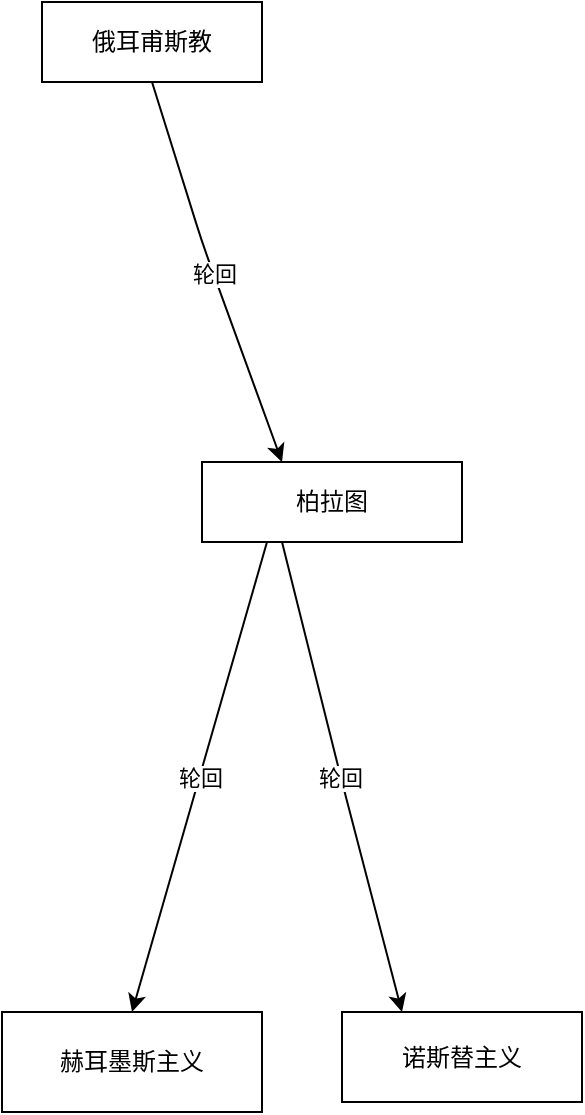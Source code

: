 <mxfile version="13.6.2" type="github">
  <diagram id="PGQh33GmGEEabXiE0Ceb" name="Page-1">
    <mxGraphModel dx="640" dy="1013" grid="1" gridSize="10" guides="1" tooltips="1" connect="1" arrows="1" fold="1" page="1" pageScale="1" pageWidth="827" pageHeight="1169" math="0" shadow="0">
      <root>
        <mxCell id="0" />
        <mxCell id="1" parent="0" />
        <mxCell id="EsB_VxGgM87q5KJYcQod-2" value="俄耳甫斯教" style="rounded=0;whiteSpace=wrap;html=1;" vertex="1" parent="1">
          <mxGeometry x="130" y="30" width="110" height="40" as="geometry" />
        </mxCell>
        <mxCell id="EsB_VxGgM87q5KJYcQod-3" value="赫耳墨斯主义" style="rounded=0;whiteSpace=wrap;html=1;" vertex="1" parent="1">
          <mxGeometry x="110" y="535" width="130" height="50" as="geometry" />
        </mxCell>
        <mxCell id="EsB_VxGgM87q5KJYcQod-4" value="柏拉图" style="rounded=0;whiteSpace=wrap;html=1;" vertex="1" parent="1">
          <mxGeometry x="210" y="260" width="130" height="40" as="geometry" />
        </mxCell>
        <mxCell id="EsB_VxGgM87q5KJYcQod-5" value="轮回" style="endArrow=classic;html=1;exitX=0.5;exitY=1;exitDx=0;exitDy=0;" edge="1" parent="1" source="EsB_VxGgM87q5KJYcQod-2">
          <mxGeometry width="50" height="50" relative="1" as="geometry">
            <mxPoint x="280" y="500" as="sourcePoint" />
            <mxPoint x="250" y="260" as="targetPoint" />
            <Array as="points">
              <mxPoint x="210" y="150" />
            </Array>
          </mxGeometry>
        </mxCell>
        <mxCell id="EsB_VxGgM87q5KJYcQod-7" value="轮回" style="endArrow=classic;html=1;entryX=0.5;entryY=0;entryDx=0;entryDy=0;exitX=0.25;exitY=1;exitDx=0;exitDy=0;" edge="1" parent="1" source="EsB_VxGgM87q5KJYcQod-4" target="EsB_VxGgM87q5KJYcQod-3">
          <mxGeometry width="50" height="50" relative="1" as="geometry">
            <mxPoint x="243" y="320" as="sourcePoint" />
            <mxPoint x="350" y="430" as="targetPoint" />
            <Array as="points" />
          </mxGeometry>
        </mxCell>
        <mxCell id="EsB_VxGgM87q5KJYcQod-8" value="诺斯替主义" style="rounded=0;whiteSpace=wrap;html=1;" vertex="1" parent="1">
          <mxGeometry x="280" y="535" width="120" height="45" as="geometry" />
        </mxCell>
        <mxCell id="EsB_VxGgM87q5KJYcQod-11" value="轮回" style="endArrow=classic;html=1;entryX=0.25;entryY=0;entryDx=0;entryDy=0;" edge="1" parent="1" target="EsB_VxGgM87q5KJYcQod-8">
          <mxGeometry width="50" height="50" relative="1" as="geometry">
            <mxPoint x="250" y="300" as="sourcePoint" />
            <mxPoint x="350" y="500" as="targetPoint" />
            <Array as="points">
              <mxPoint x="280" y="420" />
            </Array>
          </mxGeometry>
        </mxCell>
      </root>
    </mxGraphModel>
  </diagram>
</mxfile>
